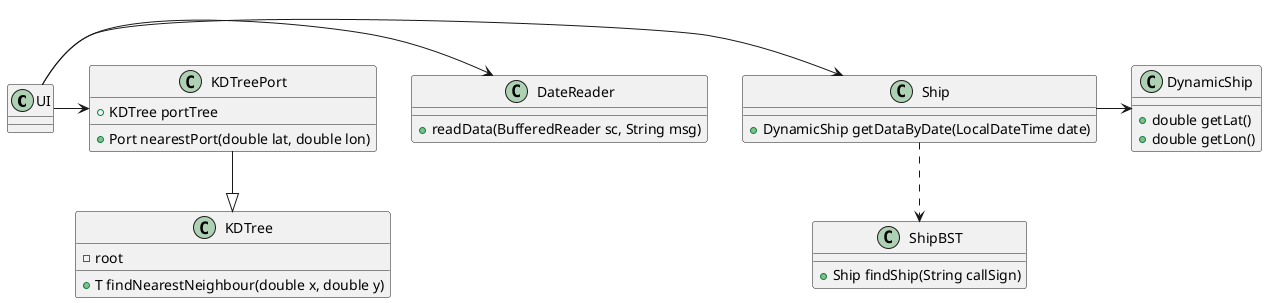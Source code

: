 @startuml
'https://plantuml.com/class-diagram

class UI{
}

class DateReader{
+readData(BufferedReader sc, String msg)
}

class KDTreePort{
+KDTree portTree
+ Port nearestPort(double lat, double lon)
}

class KDTree{
- root
+ T findNearestNeighbour(double x, double y)
}

class ShipBST{
+ Ship findShip(String callSign)
}

class Ship{
+ DynamicShip getDataByDate(LocalDateTime date)
}

class DynamicShip{
+ double getLat()
+ double getLon()

}


UI->Ship
UI->DateReader
UI->KDTreePort
Ship->DynamicShip
Ship..>ShipBST
KDTreePort --|> KDTree

@enduml